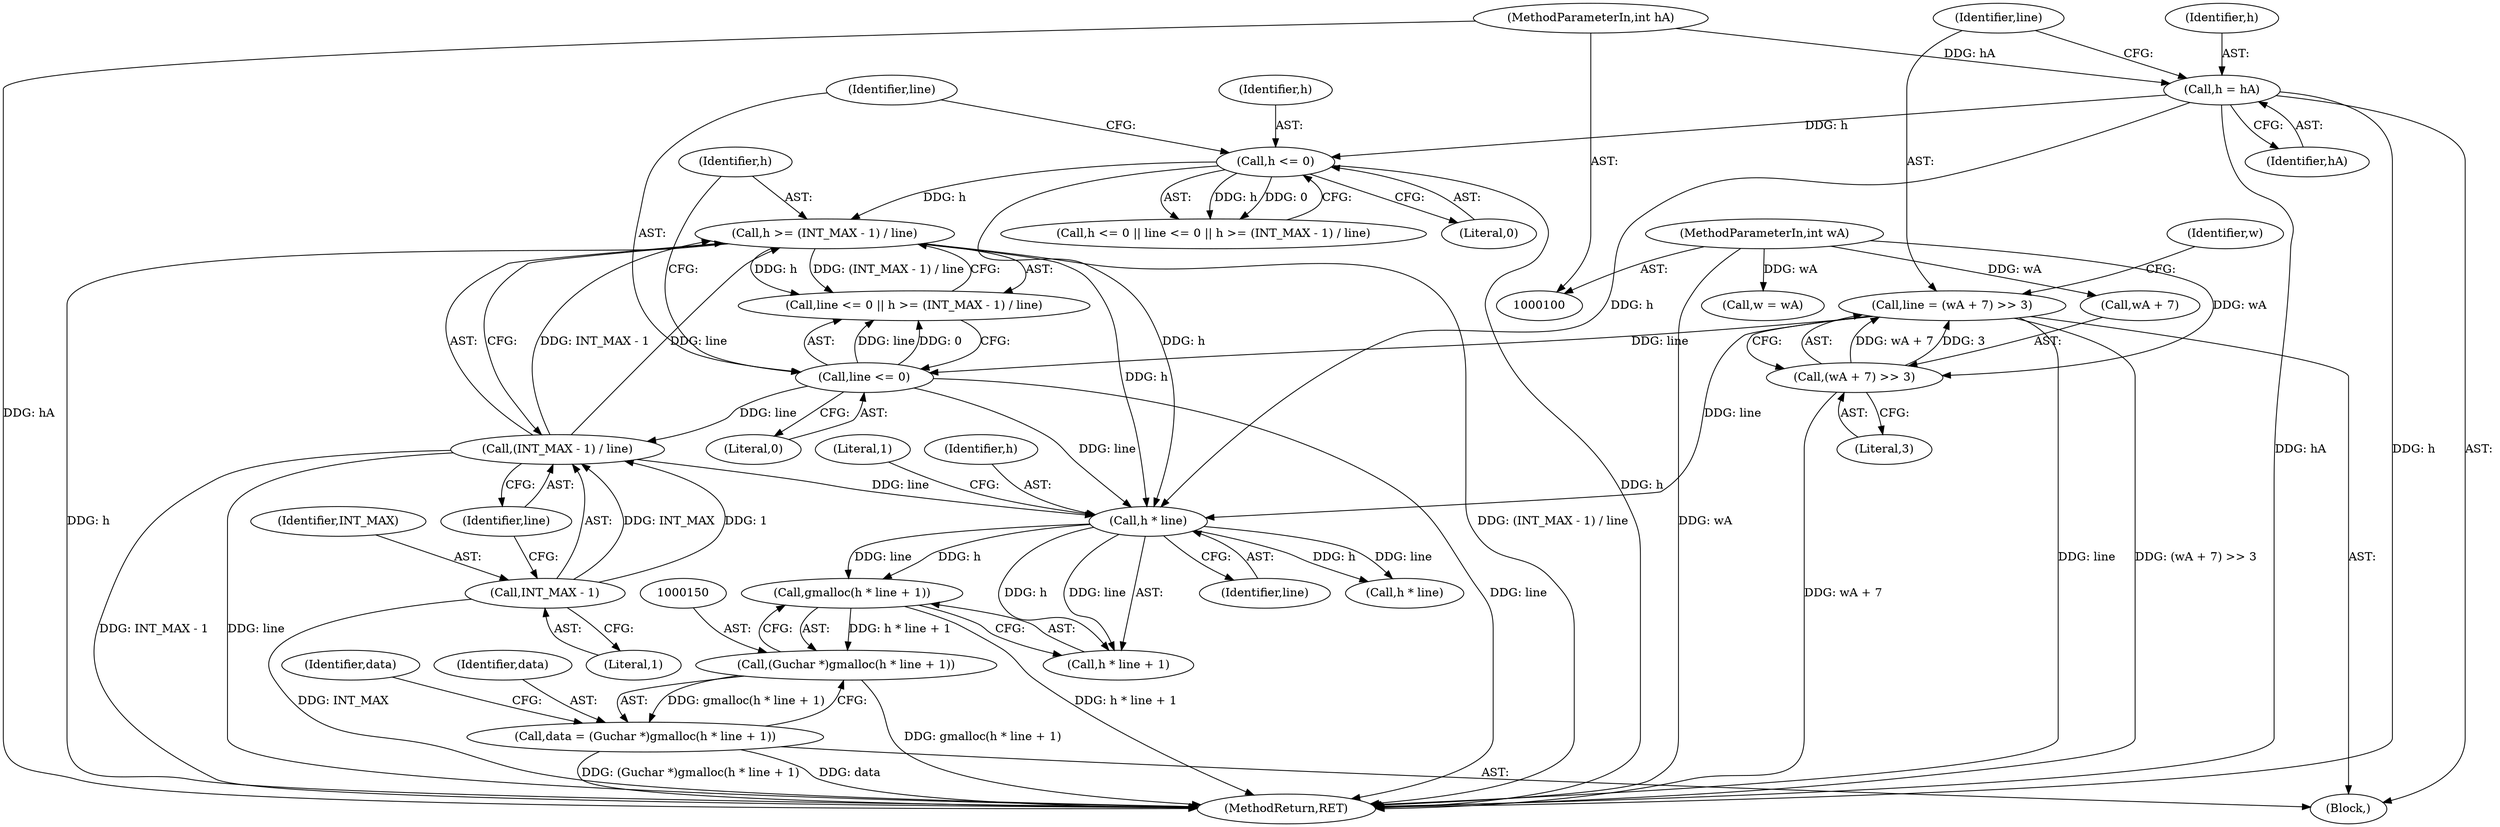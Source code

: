 digraph "1_poppler_7b2d314a61fd0e12f47c62996cb49ec0d1ba747a_8@API" {
"1000151" [label="(Call,gmalloc(h * line + 1))"];
"1000153" [label="(Call,h * line)"];
"1000124" [label="(Call,h <= 0)"];
"1000108" [label="(Call,h = hA)"];
"1000103" [label="(MethodParameterIn,int hA)"];
"1000131" [label="(Call,h >= (INT_MAX - 1) / line)"];
"1000133" [label="(Call,(INT_MAX - 1) / line)"];
"1000134" [label="(Call,INT_MAX - 1)"];
"1000128" [label="(Call,line <= 0)"];
"1000111" [label="(Call,line = (wA + 7) >> 3)"];
"1000113" [label="(Call,(wA + 7) >> 3)"];
"1000102" [label="(MethodParameterIn,int wA)"];
"1000149" [label="(Call,(Guchar *)gmalloc(h * line + 1))"];
"1000147" [label="(Call,data = (Guchar *)gmalloc(h * line + 1))"];
"1000108" [label="(Call,h = hA)"];
"1000130" [label="(Literal,0)"];
"1000109" [label="(Identifier,h)"];
"1000111" [label="(Call,line = (wA + 7) >> 3)"];
"1000117" [label="(Literal,3)"];
"1000125" [label="(Identifier,h)"];
"1000102" [label="(MethodParameterIn,int wA)"];
"1000151" [label="(Call,gmalloc(h * line + 1))"];
"1000114" [label="(Call,wA + 7)"];
"1000136" [label="(Literal,1)"];
"1000110" [label="(Identifier,hA)"];
"1000127" [label="(Call,line <= 0 || h >= (INT_MAX - 1) / line)"];
"1000124" [label="(Call,h <= 0)"];
"1000133" [label="(Call,(INT_MAX - 1) / line)"];
"1000113" [label="(Call,(wA + 7) >> 3)"];
"1000135" [label="(Identifier,INT_MAX)"];
"1000129" [label="(Identifier,line)"];
"1000123" [label="(Call,h <= 0 || line <= 0 || h >= (INT_MAX - 1) / line)"];
"1000147" [label="(Call,data = (Guchar *)gmalloc(h * line + 1))"];
"1000137" [label="(Identifier,line)"];
"1000156" [label="(Literal,1)"];
"1000152" [label="(Call,h * line + 1)"];
"1000131" [label="(Call,h >= (INT_MAX - 1) / line)"];
"1000112" [label="(Identifier,line)"];
"1000159" [label="(Identifier,data)"];
"1000128" [label="(Call,line <= 0)"];
"1000149" [label="(Call,(Guchar *)gmalloc(h * line + 1))"];
"1000134" [label="(Call,INT_MAX - 1)"];
"1000155" [label="(Identifier,line)"];
"1000148" [label="(Identifier,data)"];
"1000164" [label="(MethodReturn,RET)"];
"1000154" [label="(Identifier,h)"];
"1000160" [label="(Call,h * line)"];
"1000103" [label="(MethodParameterIn,int hA)"];
"1000126" [label="(Literal,0)"];
"1000104" [label="(Block,)"];
"1000132" [label="(Identifier,h)"];
"1000153" [label="(Call,h * line)"];
"1000105" [label="(Call,w = wA)"];
"1000121" [label="(Identifier,w)"];
"1000151" -> "1000149"  [label="AST: "];
"1000151" -> "1000152"  [label="CFG: "];
"1000152" -> "1000151"  [label="AST: "];
"1000149" -> "1000151"  [label="CFG: "];
"1000151" -> "1000164"  [label="DDG: h * line + 1"];
"1000151" -> "1000149"  [label="DDG: h * line + 1"];
"1000153" -> "1000151"  [label="DDG: h"];
"1000153" -> "1000151"  [label="DDG: line"];
"1000153" -> "1000152"  [label="AST: "];
"1000153" -> "1000155"  [label="CFG: "];
"1000154" -> "1000153"  [label="AST: "];
"1000155" -> "1000153"  [label="AST: "];
"1000156" -> "1000153"  [label="CFG: "];
"1000153" -> "1000152"  [label="DDG: h"];
"1000153" -> "1000152"  [label="DDG: line"];
"1000124" -> "1000153"  [label="DDG: h"];
"1000131" -> "1000153"  [label="DDG: h"];
"1000108" -> "1000153"  [label="DDG: h"];
"1000128" -> "1000153"  [label="DDG: line"];
"1000111" -> "1000153"  [label="DDG: line"];
"1000133" -> "1000153"  [label="DDG: line"];
"1000153" -> "1000160"  [label="DDG: h"];
"1000153" -> "1000160"  [label="DDG: line"];
"1000124" -> "1000123"  [label="AST: "];
"1000124" -> "1000126"  [label="CFG: "];
"1000125" -> "1000124"  [label="AST: "];
"1000126" -> "1000124"  [label="AST: "];
"1000129" -> "1000124"  [label="CFG: "];
"1000123" -> "1000124"  [label="CFG: "];
"1000124" -> "1000164"  [label="DDG: h"];
"1000124" -> "1000123"  [label="DDG: h"];
"1000124" -> "1000123"  [label="DDG: 0"];
"1000108" -> "1000124"  [label="DDG: h"];
"1000124" -> "1000131"  [label="DDG: h"];
"1000108" -> "1000104"  [label="AST: "];
"1000108" -> "1000110"  [label="CFG: "];
"1000109" -> "1000108"  [label="AST: "];
"1000110" -> "1000108"  [label="AST: "];
"1000112" -> "1000108"  [label="CFG: "];
"1000108" -> "1000164"  [label="DDG: hA"];
"1000108" -> "1000164"  [label="DDG: h"];
"1000103" -> "1000108"  [label="DDG: hA"];
"1000103" -> "1000100"  [label="AST: "];
"1000103" -> "1000164"  [label="DDG: hA"];
"1000131" -> "1000127"  [label="AST: "];
"1000131" -> "1000133"  [label="CFG: "];
"1000132" -> "1000131"  [label="AST: "];
"1000133" -> "1000131"  [label="AST: "];
"1000127" -> "1000131"  [label="CFG: "];
"1000131" -> "1000164"  [label="DDG: h"];
"1000131" -> "1000164"  [label="DDG: (INT_MAX - 1) / line"];
"1000131" -> "1000127"  [label="DDG: h"];
"1000131" -> "1000127"  [label="DDG: (INT_MAX - 1) / line"];
"1000133" -> "1000131"  [label="DDG: INT_MAX - 1"];
"1000133" -> "1000131"  [label="DDG: line"];
"1000133" -> "1000137"  [label="CFG: "];
"1000134" -> "1000133"  [label="AST: "];
"1000137" -> "1000133"  [label="AST: "];
"1000133" -> "1000164"  [label="DDG: INT_MAX - 1"];
"1000133" -> "1000164"  [label="DDG: line"];
"1000134" -> "1000133"  [label="DDG: INT_MAX"];
"1000134" -> "1000133"  [label="DDG: 1"];
"1000128" -> "1000133"  [label="DDG: line"];
"1000134" -> "1000136"  [label="CFG: "];
"1000135" -> "1000134"  [label="AST: "];
"1000136" -> "1000134"  [label="AST: "];
"1000137" -> "1000134"  [label="CFG: "];
"1000134" -> "1000164"  [label="DDG: INT_MAX"];
"1000128" -> "1000127"  [label="AST: "];
"1000128" -> "1000130"  [label="CFG: "];
"1000129" -> "1000128"  [label="AST: "];
"1000130" -> "1000128"  [label="AST: "];
"1000132" -> "1000128"  [label="CFG: "];
"1000127" -> "1000128"  [label="CFG: "];
"1000128" -> "1000164"  [label="DDG: line"];
"1000128" -> "1000127"  [label="DDG: line"];
"1000128" -> "1000127"  [label="DDG: 0"];
"1000111" -> "1000128"  [label="DDG: line"];
"1000111" -> "1000104"  [label="AST: "];
"1000111" -> "1000113"  [label="CFG: "];
"1000112" -> "1000111"  [label="AST: "];
"1000113" -> "1000111"  [label="AST: "];
"1000121" -> "1000111"  [label="CFG: "];
"1000111" -> "1000164"  [label="DDG: line"];
"1000111" -> "1000164"  [label="DDG: (wA + 7) >> 3"];
"1000113" -> "1000111"  [label="DDG: wA + 7"];
"1000113" -> "1000111"  [label="DDG: 3"];
"1000113" -> "1000117"  [label="CFG: "];
"1000114" -> "1000113"  [label="AST: "];
"1000117" -> "1000113"  [label="AST: "];
"1000113" -> "1000164"  [label="DDG: wA + 7"];
"1000102" -> "1000113"  [label="DDG: wA"];
"1000102" -> "1000100"  [label="AST: "];
"1000102" -> "1000164"  [label="DDG: wA"];
"1000102" -> "1000105"  [label="DDG: wA"];
"1000102" -> "1000114"  [label="DDG: wA"];
"1000149" -> "1000147"  [label="AST: "];
"1000150" -> "1000149"  [label="AST: "];
"1000147" -> "1000149"  [label="CFG: "];
"1000149" -> "1000164"  [label="DDG: gmalloc(h * line + 1)"];
"1000149" -> "1000147"  [label="DDG: gmalloc(h * line + 1)"];
"1000147" -> "1000104"  [label="AST: "];
"1000148" -> "1000147"  [label="AST: "];
"1000159" -> "1000147"  [label="CFG: "];
"1000147" -> "1000164"  [label="DDG: (Guchar *)gmalloc(h * line + 1)"];
"1000147" -> "1000164"  [label="DDG: data"];
}
